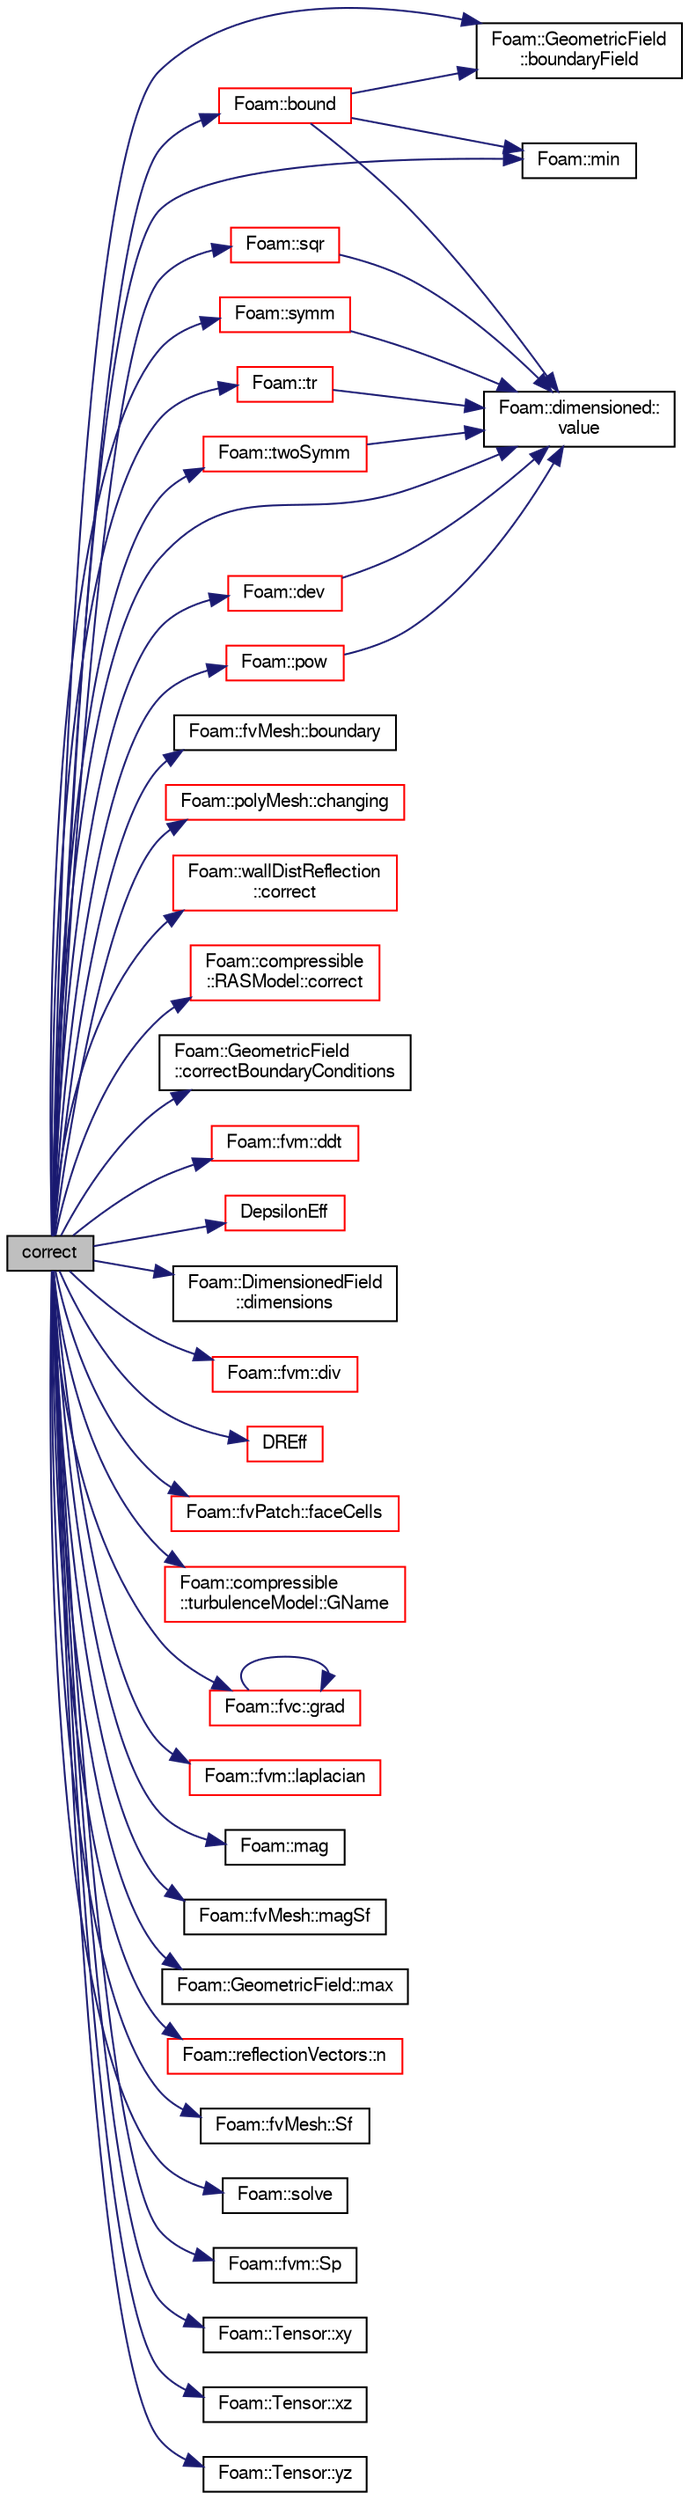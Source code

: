 digraph "correct"
{
  bgcolor="transparent";
  edge [fontname="FreeSans",fontsize="10",labelfontname="FreeSans",labelfontsize="10"];
  node [fontname="FreeSans",fontsize="10",shape=record];
  rankdir="LR";
  Node1116 [label="correct",height=0.2,width=0.4,color="black", fillcolor="grey75", style="filled", fontcolor="black"];
  Node1116 -> Node1117 [color="midnightblue",fontsize="10",style="solid",fontname="FreeSans"];
  Node1117 [label="Foam::bound",height=0.2,width=0.4,color="red",URL="$a21124.html#a334b2a2d0ce7997d360f7a018174a077",tooltip="Bound the given scalar field if it has gone unbounded. "];
  Node1117 -> Node1143 [color="midnightblue",fontsize="10",style="solid",fontname="FreeSans"];
  Node1143 [label="Foam::GeometricField\l::boundaryField",height=0.2,width=0.4,color="black",URL="$a22434.html#a3c6c1a789b48ea0c5e8bff64f9c14f2d",tooltip="Return reference to GeometricBoundaryField. "];
  Node1117 -> Node1307 [color="midnightblue",fontsize="10",style="solid",fontname="FreeSans"];
  Node1307 [label="Foam::min",height=0.2,width=0.4,color="black",URL="$a21124.html#a253e112ad2d56d96230ff39ea7f442dc"];
  Node1117 -> Node1366 [color="midnightblue",fontsize="10",style="solid",fontname="FreeSans"];
  Node1366 [label="Foam::dimensioned::\lvalue",height=0.2,width=0.4,color="black",URL="$a26366.html#a7948200a26c85fc3a83ffa510a91d668",tooltip="Return const reference to value. "];
  Node1116 -> Node1142 [color="midnightblue",fontsize="10",style="solid",fontname="FreeSans"];
  Node1142 [label="Foam::fvMesh::boundary",height=0.2,width=0.4,color="black",URL="$a22766.html#a1fc8b179063cf5d6805da64ff1975126",tooltip="Return reference to boundary mesh. "];
  Node1116 -> Node1143 [color="midnightblue",fontsize="10",style="solid",fontname="FreeSans"];
  Node1116 -> Node1431 [color="midnightblue",fontsize="10",style="solid",fontname="FreeSans"];
  Node1431 [label="Foam::polyMesh::changing",height=0.2,width=0.4,color="red",URL="$a27410.html#a5ffdcac7622a1cba91f4f67b058a85b0",tooltip="Is mesh changing (topology changing and/or moving) "];
  Node1116 -> Node1473 [color="midnightblue",fontsize="10",style="solid",fontname="FreeSans"];
  Node1473 [label="Foam::wallDistReflection\l::correct",height=0.2,width=0.4,color="red",URL="$a22906.html#a3ae44b28050c3aa494c1d8e18cf618c1",tooltip="Correct for mesh geom/topo changes. "];
  Node1116 -> Node1475 [color="midnightblue",fontsize="10",style="solid",fontname="FreeSans"];
  Node1475 [label="Foam::compressible\l::RASModel::correct",height=0.2,width=0.4,color="red",URL="$a30758.html#a3ae44b28050c3aa494c1d8e18cf618c1",tooltip="Solve the turbulence equations and correct the turbulence viscosity. "];
  Node1116 -> Node1424 [color="midnightblue",fontsize="10",style="solid",fontname="FreeSans"];
  Node1424 [label="Foam::GeometricField\l::correctBoundaryConditions",height=0.2,width=0.4,color="black",URL="$a22434.html#acaf6878ef900e593c4b20812f1b567d6",tooltip="Correct boundary field. "];
  Node1116 -> Node1477 [color="midnightblue",fontsize="10",style="solid",fontname="FreeSans"];
  Node1477 [label="Foam::fvm::ddt",height=0.2,width=0.4,color="red",URL="$a21135.html#a2d88eca98ab69b84af7ddb96e35f5a44"];
  Node1116 -> Node1478 [color="midnightblue",fontsize="10",style="solid",fontname="FreeSans"];
  Node1478 [label="DepsilonEff",height=0.2,width=0.4,color="red",URL="$a30746.html#aaeb98c07acb7524ea98bf458352bc85a",tooltip="Return the effective diffusivity for epsilon. "];
  Node1116 -> Node1481 [color="midnightblue",fontsize="10",style="solid",fontname="FreeSans"];
  Node1481 [label="Foam::dev",height=0.2,width=0.4,color="red",URL="$a21124.html#a042ede1d98e91923a7cc5e14e9f86854"];
  Node1481 -> Node1366 [color="midnightblue",fontsize="10",style="solid",fontname="FreeSans"];
  Node1116 -> Node1122 [color="midnightblue",fontsize="10",style="solid",fontname="FreeSans"];
  Node1122 [label="Foam::DimensionedField\l::dimensions",height=0.2,width=0.4,color="black",URL="$a26390.html#a66989c1e0666e0d0c93a2056ce75599e",tooltip="Return dimensions. "];
  Node1116 -> Node1482 [color="midnightblue",fontsize="10",style="solid",fontname="FreeSans"];
  Node1482 [label="Foam::fvm::div",height=0.2,width=0.4,color="red",URL="$a21135.html#a058dd4757c11ae656c8d576632b33d25"];
  Node1116 -> Node1491 [color="midnightblue",fontsize="10",style="solid",fontname="FreeSans"];
  Node1491 [label="DREff",height=0.2,width=0.4,color="red",URL="$a30746.html#a1c279199dd48c05a09662007c5364016",tooltip="Return the effective diffusivity for R. "];
  Node1116 -> Node1492 [color="midnightblue",fontsize="10",style="solid",fontname="FreeSans"];
  Node1492 [label="Foam::fvPatch::faceCells",height=0.2,width=0.4,color="red",URL="$a22870.html#afbfac825732ef2770fff4261b4e930e9",tooltip="Return faceCells. "];
  Node1116 -> Node1496 [color="midnightblue",fontsize="10",style="solid",fontname="FreeSans"];
  Node1496 [label="Foam::compressible\l::turbulenceModel::GName",height=0.2,width=0.4,color="red",URL="$a30818.html#a530c14556551704a03baa28ac70a78a0",tooltip="Helper function to return the nam eof the turbulence G field. "];
  Node1116 -> Node1497 [color="midnightblue",fontsize="10",style="solid",fontname="FreeSans"];
  Node1497 [label="Foam::fvc::grad",height=0.2,width=0.4,color="red",URL="$a21134.html#a7c00ec90ecc15ed3005255e42c52827a"];
  Node1497 -> Node1497 [color="midnightblue",fontsize="10",style="solid",fontname="FreeSans"];
  Node1116 -> Node1499 [color="midnightblue",fontsize="10",style="solid",fontname="FreeSans"];
  Node1499 [label="Foam::fvm::laplacian",height=0.2,width=0.4,color="red",URL="$a21135.html#a05679b154654e47e9f1e2fbd2bc0bae0"];
  Node1116 -> Node1216 [color="midnightblue",fontsize="10",style="solid",fontname="FreeSans"];
  Node1216 [label="Foam::mag",height=0.2,width=0.4,color="black",URL="$a21124.html#a929da2a3fdcf3dacbbe0487d3a330dae"];
  Node1116 -> Node1145 [color="midnightblue",fontsize="10",style="solid",fontname="FreeSans"];
  Node1145 [label="Foam::fvMesh::magSf",height=0.2,width=0.4,color="black",URL="$a22766.html#ae208119f0287991ffba40fb6fecbb365",tooltip="Return cell face area magnitudes. "];
  Node1116 -> Node1500 [color="midnightblue",fontsize="10",style="solid",fontname="FreeSans"];
  Node1500 [label="Foam::GeometricField::max",height=0.2,width=0.4,color="black",URL="$a22434.html#a02f51609ede2ab447ff3511e01db1fc6"];
  Node1116 -> Node1307 [color="midnightblue",fontsize="10",style="solid",fontname="FreeSans"];
  Node1116 -> Node1501 [color="midnightblue",fontsize="10",style="solid",fontname="FreeSans"];
  Node1501 [label="Foam::reflectionVectors::n",height=0.2,width=0.4,color="red",URL="$a22894.html#aecc8f224a3beba24087f13e46dac4bdf"];
  Node1116 -> Node1393 [color="midnightblue",fontsize="10",style="solid",fontname="FreeSans"];
  Node1393 [label="Foam::pow",height=0.2,width=0.4,color="red",URL="$a21124.html#a7500c8e9d27a442adc75e287de074c7c"];
  Node1393 -> Node1366 [color="midnightblue",fontsize="10",style="solid",fontname="FreeSans"];
  Node1116 -> Node1254 [color="midnightblue",fontsize="10",style="solid",fontname="FreeSans"];
  Node1254 [label="Foam::fvMesh::Sf",height=0.2,width=0.4,color="black",URL="$a22766.html#aa12aaa436e7e8ddf2635204f3ab873fa",tooltip="Return cell face area vectors. "];
  Node1116 -> Node1502 [color="midnightblue",fontsize="10",style="solid",fontname="FreeSans"];
  Node1502 [label="Foam::solve",height=0.2,width=0.4,color="black",URL="$a21124.html#a745114a2fef57ff2df3946017d4dec34",tooltip="Solve returning the solution statistics given convergence tolerance. "];
  Node1116 -> Node1503 [color="midnightblue",fontsize="10",style="solid",fontname="FreeSans"];
  Node1503 [label="Foam::fvm::Sp",height=0.2,width=0.4,color="black",URL="$a21135.html#a67e0938495ebeac7ad57361957720554"];
  Node1116 -> Node1504 [color="midnightblue",fontsize="10",style="solid",fontname="FreeSans"];
  Node1504 [label="Foam::sqr",height=0.2,width=0.4,color="red",URL="$a21124.html#a277dc11c581d53826ab5090b08f3b17b"];
  Node1504 -> Node1366 [color="midnightblue",fontsize="10",style="solid",fontname="FreeSans"];
  Node1116 -> Node1505 [color="midnightblue",fontsize="10",style="solid",fontname="FreeSans"];
  Node1505 [label="Foam::symm",height=0.2,width=0.4,color="red",URL="$a21124.html#a112755faabb5ff081d7a25a936a1d3c4"];
  Node1505 -> Node1366 [color="midnightblue",fontsize="10",style="solid",fontname="FreeSans"];
  Node1116 -> Node1506 [color="midnightblue",fontsize="10",style="solid",fontname="FreeSans"];
  Node1506 [label="Foam::tr",height=0.2,width=0.4,color="red",URL="$a21124.html#a16888f82e1accdb4c88dc9573a1dd02e"];
  Node1506 -> Node1366 [color="midnightblue",fontsize="10",style="solid",fontname="FreeSans"];
  Node1116 -> Node1507 [color="midnightblue",fontsize="10",style="solid",fontname="FreeSans"];
  Node1507 [label="Foam::twoSymm",height=0.2,width=0.4,color="red",URL="$a21124.html#a446550beb700669a32e76d9b87d5e043"];
  Node1507 -> Node1366 [color="midnightblue",fontsize="10",style="solid",fontname="FreeSans"];
  Node1116 -> Node1366 [color="midnightblue",fontsize="10",style="solid",fontname="FreeSans"];
  Node1116 -> Node1508 [color="midnightblue",fontsize="10",style="solid",fontname="FreeSans"];
  Node1508 [label="Foam::Tensor::xy",height=0.2,width=0.4,color="black",URL="$a27634.html#aab470ae2a5eeac8c33a7b6abac6b39b3"];
  Node1116 -> Node1509 [color="midnightblue",fontsize="10",style="solid",fontname="FreeSans"];
  Node1509 [label="Foam::Tensor::xz",height=0.2,width=0.4,color="black",URL="$a27634.html#a6c0a9bc605f3cfdfb3307b3dcf136f60"];
  Node1116 -> Node1510 [color="midnightblue",fontsize="10",style="solid",fontname="FreeSans"];
  Node1510 [label="Foam::Tensor::yz",height=0.2,width=0.4,color="black",URL="$a27634.html#a4a98b51ba7019e1cfffae8d321a823df"];
}
